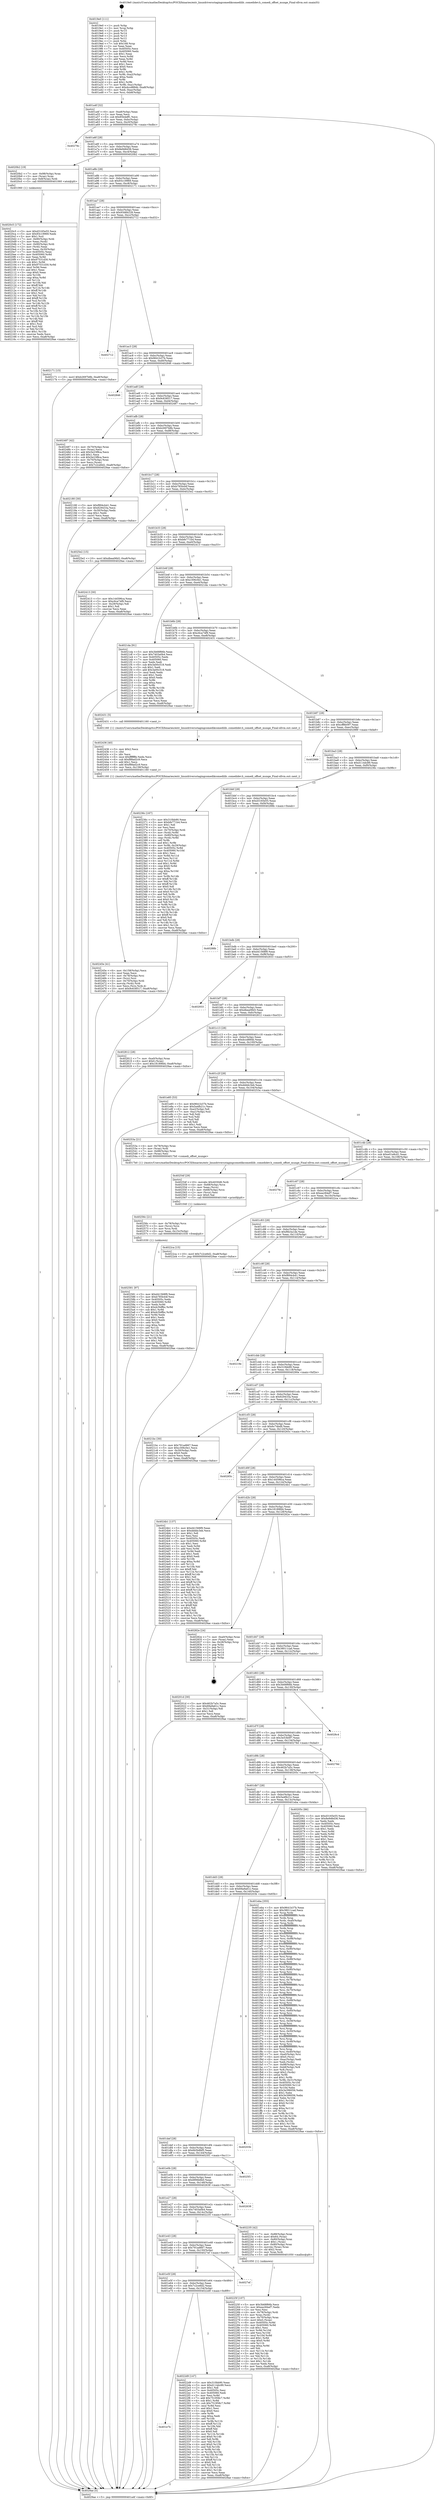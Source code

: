 digraph "0x4019e0" {
  label = "0x4019e0 (/mnt/c/Users/mathe/Desktop/tcc/POCII/binaries/extr_linuxdriversstagingcomedikcomedilib..comedidev.h_comedi_offset_munge_Final-ollvm.out::main(0))"
  labelloc = "t"
  node[shape=record]

  Entry [label="",width=0.3,height=0.3,shape=circle,fillcolor=black,style=filled]
  "0x401a4f" [label="{
     0x401a4f [32]\l
     | [instrs]\l
     &nbsp;&nbsp;0x401a4f \<+6\>: mov -0xa8(%rbp),%eax\l
     &nbsp;&nbsp;0x401a55 \<+2\>: mov %eax,%ecx\l
     &nbsp;&nbsp;0x401a57 \<+6\>: sub $0x85b4eff1,%ecx\l
     &nbsp;&nbsp;0x401a5d \<+6\>: mov %eax,-0xbc(%rbp)\l
     &nbsp;&nbsp;0x401a63 \<+6\>: mov %ecx,-0xc0(%rbp)\l
     &nbsp;&nbsp;0x401a69 \<+6\>: je 000000000040279c \<main+0xdbc\>\l
  }"]
  "0x40279c" [label="{
     0x40279c\l
  }", style=dashed]
  "0x401a6f" [label="{
     0x401a6f [28]\l
     | [instrs]\l
     &nbsp;&nbsp;0x401a6f \<+5\>: jmp 0000000000401a74 \<main+0x94\>\l
     &nbsp;&nbsp;0x401a74 \<+6\>: mov -0xbc(%rbp),%eax\l
     &nbsp;&nbsp;0x401a7a \<+5\>: sub $0x8e9d6d36,%eax\l
     &nbsp;&nbsp;0x401a7f \<+6\>: mov %eax,-0xc4(%rbp)\l
     &nbsp;&nbsp;0x401a85 \<+6\>: je 00000000004020b2 \<main+0x6d2\>\l
  }"]
  Exit [label="",width=0.3,height=0.3,shape=circle,fillcolor=black,style=filled,peripheries=2]
  "0x4020b2" [label="{
     0x4020b2 [19]\l
     | [instrs]\l
     &nbsp;&nbsp;0x4020b2 \<+7\>: mov -0x98(%rbp),%rax\l
     &nbsp;&nbsp;0x4020b9 \<+3\>: mov (%rax),%rax\l
     &nbsp;&nbsp;0x4020bc \<+4\>: mov 0x8(%rax),%rdi\l
     &nbsp;&nbsp;0x4020c0 \<+5\>: call 0000000000401060 \<atoi@plt\>\l
     | [calls]\l
     &nbsp;&nbsp;0x401060 \{1\} (unknown)\l
  }"]
  "0x401a8b" [label="{
     0x401a8b [28]\l
     | [instrs]\l
     &nbsp;&nbsp;0x401a8b \<+5\>: jmp 0000000000401a90 \<main+0xb0\>\l
     &nbsp;&nbsp;0x401a90 \<+6\>: mov -0xbc(%rbp),%eax\l
     &nbsp;&nbsp;0x401a96 \<+5\>: sub $0x93c19969,%eax\l
     &nbsp;&nbsp;0x401a9b \<+6\>: mov %eax,-0xc8(%rbp)\l
     &nbsp;&nbsp;0x401aa1 \<+6\>: je 0000000000402171 \<main+0x791\>\l
  }"]
  "0x402581" [label="{
     0x402581 [97]\l
     | [instrs]\l
     &nbsp;&nbsp;0x402581 \<+5\>: mov $0xd41568f9,%eax\l
     &nbsp;&nbsp;0x402586 \<+5\>: mov $0xb785b44f,%esi\l
     &nbsp;&nbsp;0x40258b \<+7\>: mov 0x40505c,%edx\l
     &nbsp;&nbsp;0x402592 \<+8\>: mov 0x405060,%r8d\l
     &nbsp;&nbsp;0x40259a \<+3\>: mov %edx,%r9d\l
     &nbsp;&nbsp;0x40259d \<+7\>: sub $0xdc5bffbc,%r9d\l
     &nbsp;&nbsp;0x4025a4 \<+4\>: sub $0x1,%r9d\l
     &nbsp;&nbsp;0x4025a8 \<+7\>: add $0xdc5bffbc,%r9d\l
     &nbsp;&nbsp;0x4025af \<+4\>: imul %r9d,%edx\l
     &nbsp;&nbsp;0x4025b3 \<+3\>: and $0x1,%edx\l
     &nbsp;&nbsp;0x4025b6 \<+3\>: cmp $0x0,%edx\l
     &nbsp;&nbsp;0x4025b9 \<+4\>: sete %r10b\l
     &nbsp;&nbsp;0x4025bd \<+4\>: cmp $0xa,%r8d\l
     &nbsp;&nbsp;0x4025c1 \<+4\>: setl %r11b\l
     &nbsp;&nbsp;0x4025c5 \<+3\>: mov %r10b,%bl\l
     &nbsp;&nbsp;0x4025c8 \<+3\>: and %r11b,%bl\l
     &nbsp;&nbsp;0x4025cb \<+3\>: xor %r11b,%r10b\l
     &nbsp;&nbsp;0x4025ce \<+3\>: or %r10b,%bl\l
     &nbsp;&nbsp;0x4025d1 \<+3\>: test $0x1,%bl\l
     &nbsp;&nbsp;0x4025d4 \<+3\>: cmovne %esi,%eax\l
     &nbsp;&nbsp;0x4025d7 \<+6\>: mov %eax,-0xa8(%rbp)\l
     &nbsp;&nbsp;0x4025dd \<+5\>: jmp 00000000004029ae \<main+0xfce\>\l
  }"]
  "0x402171" [label="{
     0x402171 [15]\l
     | [instrs]\l
     &nbsp;&nbsp;0x402171 \<+10\>: movl $0xb2697b8b,-0xa8(%rbp)\l
     &nbsp;&nbsp;0x40217b \<+5\>: jmp 00000000004029ae \<main+0xfce\>\l
  }"]
  "0x401aa7" [label="{
     0x401aa7 [28]\l
     | [instrs]\l
     &nbsp;&nbsp;0x401aa7 \<+5\>: jmp 0000000000401aac \<main+0xcc\>\l
     &nbsp;&nbsp;0x401aac \<+6\>: mov -0xbc(%rbp),%eax\l
     &nbsp;&nbsp;0x401ab2 \<+5\>: sub $0x93d6b228,%eax\l
     &nbsp;&nbsp;0x401ab7 \<+6\>: mov %eax,-0xcc(%rbp)\l
     &nbsp;&nbsp;0x401abd \<+6\>: je 0000000000402712 \<main+0xd32\>\l
  }"]
  "0x40256c" [label="{
     0x40256c [21]\l
     | [instrs]\l
     &nbsp;&nbsp;0x40256c \<+4\>: mov -0x78(%rbp),%rcx\l
     &nbsp;&nbsp;0x402570 \<+3\>: mov (%rcx),%rcx\l
     &nbsp;&nbsp;0x402573 \<+3\>: mov %rcx,%rdi\l
     &nbsp;&nbsp;0x402576 \<+6\>: mov %eax,-0x15c(%rbp)\l
     &nbsp;&nbsp;0x40257c \<+5\>: call 0000000000401030 \<free@plt\>\l
     | [calls]\l
     &nbsp;&nbsp;0x401030 \{1\} (unknown)\l
  }"]
  "0x402712" [label="{
     0x402712\l
  }", style=dashed]
  "0x401ac3" [label="{
     0x401ac3 [28]\l
     | [instrs]\l
     &nbsp;&nbsp;0x401ac3 \<+5\>: jmp 0000000000401ac8 \<main+0xe8\>\l
     &nbsp;&nbsp;0x401ac8 \<+6\>: mov -0xbc(%rbp),%eax\l
     &nbsp;&nbsp;0x401ace \<+5\>: sub $0x9641b37b,%eax\l
     &nbsp;&nbsp;0x401ad3 \<+6\>: mov %eax,-0xd0(%rbp)\l
     &nbsp;&nbsp;0x401ad9 \<+6\>: je 0000000000402846 \<main+0xe66\>\l
  }"]
  "0x40254f" [label="{
     0x40254f [29]\l
     | [instrs]\l
     &nbsp;&nbsp;0x40254f \<+10\>: movabs $0x4030d6,%rdi\l
     &nbsp;&nbsp;0x402559 \<+4\>: mov -0x68(%rbp),%rcx\l
     &nbsp;&nbsp;0x40255d \<+2\>: mov %eax,(%rcx)\l
     &nbsp;&nbsp;0x40255f \<+4\>: mov -0x68(%rbp),%rcx\l
     &nbsp;&nbsp;0x402563 \<+2\>: mov (%rcx),%esi\l
     &nbsp;&nbsp;0x402565 \<+2\>: mov $0x0,%al\l
     &nbsp;&nbsp;0x402567 \<+5\>: call 0000000000401040 \<printf@plt\>\l
     | [calls]\l
     &nbsp;&nbsp;0x401040 \{1\} (unknown)\l
  }"]
  "0x402846" [label="{
     0x402846\l
  }", style=dashed]
  "0x401adf" [label="{
     0x401adf [28]\l
     | [instrs]\l
     &nbsp;&nbsp;0x401adf \<+5\>: jmp 0000000000401ae4 \<main+0x104\>\l
     &nbsp;&nbsp;0x401ae4 \<+6\>: mov -0xbc(%rbp),%eax\l
     &nbsp;&nbsp;0x401aea \<+5\>: sub $0x9c638517,%eax\l
     &nbsp;&nbsp;0x401aef \<+6\>: mov %eax,-0xd4(%rbp)\l
     &nbsp;&nbsp;0x401af5 \<+6\>: je 0000000000402487 \<main+0xaa7\>\l
  }"]
  "0x40245e" [label="{
     0x40245e [41]\l
     | [instrs]\l
     &nbsp;&nbsp;0x40245e \<+6\>: mov -0x158(%rbp),%ecx\l
     &nbsp;&nbsp;0x402464 \<+3\>: imul %eax,%ecx\l
     &nbsp;&nbsp;0x402467 \<+4\>: mov -0x78(%rbp),%rsi\l
     &nbsp;&nbsp;0x40246b \<+3\>: mov (%rsi),%rsi\l
     &nbsp;&nbsp;0x40246e \<+4\>: mov -0x70(%rbp),%rdi\l
     &nbsp;&nbsp;0x402472 \<+3\>: movslq (%rdi),%rdi\l
     &nbsp;&nbsp;0x402475 \<+3\>: mov %ecx,(%rsi,%rdi,4)\l
     &nbsp;&nbsp;0x402478 \<+10\>: movl $0x9c638517,-0xa8(%rbp)\l
     &nbsp;&nbsp;0x402482 \<+5\>: jmp 00000000004029ae \<main+0xfce\>\l
  }"]
  "0x402487" [label="{
     0x402487 [42]\l
     | [instrs]\l
     &nbsp;&nbsp;0x402487 \<+4\>: mov -0x70(%rbp),%rax\l
     &nbsp;&nbsp;0x40248b \<+2\>: mov (%rax),%ecx\l
     &nbsp;&nbsp;0x40248d \<+6\>: add $0x5e23f8ca,%ecx\l
     &nbsp;&nbsp;0x402493 \<+3\>: add $0x1,%ecx\l
     &nbsp;&nbsp;0x402496 \<+6\>: sub $0x5e23f8ca,%ecx\l
     &nbsp;&nbsp;0x40249c \<+4\>: mov -0x70(%rbp),%rax\l
     &nbsp;&nbsp;0x4024a0 \<+2\>: mov %ecx,(%rax)\l
     &nbsp;&nbsp;0x4024a2 \<+10\>: movl $0x7c2ce6d2,-0xa8(%rbp)\l
     &nbsp;&nbsp;0x4024ac \<+5\>: jmp 00000000004029ae \<main+0xfce\>\l
  }"]
  "0x401afb" [label="{
     0x401afb [28]\l
     | [instrs]\l
     &nbsp;&nbsp;0x401afb \<+5\>: jmp 0000000000401b00 \<main+0x120\>\l
     &nbsp;&nbsp;0x401b00 \<+6\>: mov -0xbc(%rbp),%eax\l
     &nbsp;&nbsp;0x401b06 \<+5\>: sub $0xb2697b8b,%eax\l
     &nbsp;&nbsp;0x401b0b \<+6\>: mov %eax,-0xd8(%rbp)\l
     &nbsp;&nbsp;0x401b11 \<+6\>: je 0000000000402180 \<main+0x7a0\>\l
  }"]
  "0x402436" [label="{
     0x402436 [40]\l
     | [instrs]\l
     &nbsp;&nbsp;0x402436 \<+5\>: mov $0x2,%ecx\l
     &nbsp;&nbsp;0x40243b \<+1\>: cltd\l
     &nbsp;&nbsp;0x40243c \<+2\>: idiv %ecx\l
     &nbsp;&nbsp;0x40243e \<+6\>: imul $0xfffffffe,%edx,%ecx\l
     &nbsp;&nbsp;0x402444 \<+6\>: sub $0xf88ad2c9,%ecx\l
     &nbsp;&nbsp;0x40244a \<+3\>: add $0x1,%ecx\l
     &nbsp;&nbsp;0x40244d \<+6\>: add $0xf88ad2c9,%ecx\l
     &nbsp;&nbsp;0x402453 \<+6\>: mov %ecx,-0x158(%rbp)\l
     &nbsp;&nbsp;0x402459 \<+5\>: call 0000000000401160 \<next_i\>\l
     | [calls]\l
     &nbsp;&nbsp;0x401160 \{1\} (/mnt/c/Users/mathe/Desktop/tcc/POCII/binaries/extr_linuxdriversstagingcomedikcomedilib..comedidev.h_comedi_offset_munge_Final-ollvm.out::next_i)\l
  }"]
  "0x402180" [label="{
     0x402180 [30]\l
     | [instrs]\l
     &nbsp;&nbsp;0x402180 \<+5\>: mov $0xf894cb41,%eax\l
     &nbsp;&nbsp;0x402185 \<+5\>: mov $0x629433a,%ecx\l
     &nbsp;&nbsp;0x40218a \<+3\>: mov -0x30(%rbp),%edx\l
     &nbsp;&nbsp;0x40218d \<+3\>: cmp $0x1,%edx\l
     &nbsp;&nbsp;0x402190 \<+3\>: cmovl %ecx,%eax\l
     &nbsp;&nbsp;0x402193 \<+6\>: mov %eax,-0xa8(%rbp)\l
     &nbsp;&nbsp;0x402199 \<+5\>: jmp 00000000004029ae \<main+0xfce\>\l
  }"]
  "0x401b17" [label="{
     0x401b17 [28]\l
     | [instrs]\l
     &nbsp;&nbsp;0x401b17 \<+5\>: jmp 0000000000401b1c \<main+0x13c\>\l
     &nbsp;&nbsp;0x401b1c \<+6\>: mov -0xbc(%rbp),%eax\l
     &nbsp;&nbsp;0x401b22 \<+5\>: sub $0xb785b44f,%eax\l
     &nbsp;&nbsp;0x401b27 \<+6\>: mov %eax,-0xdc(%rbp)\l
     &nbsp;&nbsp;0x401b2d \<+6\>: je 00000000004025e2 \<main+0xc02\>\l
  }"]
  "0x401e7b" [label="{
     0x401e7b\l
  }", style=dashed]
  "0x4025e2" [label="{
     0x4025e2 [15]\l
     | [instrs]\l
     &nbsp;&nbsp;0x4025e2 \<+10\>: movl $0xdbea06b5,-0xa8(%rbp)\l
     &nbsp;&nbsp;0x4025ec \<+5\>: jmp 00000000004029ae \<main+0xfce\>\l
  }"]
  "0x401b33" [label="{
     0x401b33 [28]\l
     | [instrs]\l
     &nbsp;&nbsp;0x401b33 \<+5\>: jmp 0000000000401b38 \<main+0x158\>\l
     &nbsp;&nbsp;0x401b38 \<+6\>: mov -0xbc(%rbp),%eax\l
     &nbsp;&nbsp;0x401b3e \<+5\>: sub $0xbfe771b4,%eax\l
     &nbsp;&nbsp;0x401b43 \<+6\>: mov %eax,-0xe0(%rbp)\l
     &nbsp;&nbsp;0x401b49 \<+6\>: je 0000000000402413 \<main+0xa33\>\l
  }"]
  "0x4022d9" [label="{
     0x4022d9 [147]\l
     | [instrs]\l
     &nbsp;&nbsp;0x4022d9 \<+5\>: mov $0x310bb90,%eax\l
     &nbsp;&nbsp;0x4022de \<+5\>: mov $0xd114dc89,%ecx\l
     &nbsp;&nbsp;0x4022e3 \<+2\>: mov $0x1,%dl\l
     &nbsp;&nbsp;0x4022e5 \<+7\>: mov 0x40505c,%esi\l
     &nbsp;&nbsp;0x4022ec \<+7\>: mov 0x405060,%edi\l
     &nbsp;&nbsp;0x4022f3 \<+3\>: mov %esi,%r8d\l
     &nbsp;&nbsp;0x4022f6 \<+7\>: add $0x751958c7,%r8d\l
     &nbsp;&nbsp;0x4022fd \<+4\>: sub $0x1,%r8d\l
     &nbsp;&nbsp;0x402301 \<+7\>: sub $0x751958c7,%r8d\l
     &nbsp;&nbsp;0x402308 \<+4\>: imul %r8d,%esi\l
     &nbsp;&nbsp;0x40230c \<+3\>: and $0x1,%esi\l
     &nbsp;&nbsp;0x40230f \<+3\>: cmp $0x0,%esi\l
     &nbsp;&nbsp;0x402312 \<+4\>: sete %r9b\l
     &nbsp;&nbsp;0x402316 \<+3\>: cmp $0xa,%edi\l
     &nbsp;&nbsp;0x402319 \<+4\>: setl %r10b\l
     &nbsp;&nbsp;0x40231d \<+3\>: mov %r9b,%r11b\l
     &nbsp;&nbsp;0x402320 \<+4\>: xor $0xff,%r11b\l
     &nbsp;&nbsp;0x402324 \<+3\>: mov %r10b,%bl\l
     &nbsp;&nbsp;0x402327 \<+3\>: xor $0xff,%bl\l
     &nbsp;&nbsp;0x40232a \<+3\>: xor $0x0,%dl\l
     &nbsp;&nbsp;0x40232d \<+3\>: mov %r11b,%r14b\l
     &nbsp;&nbsp;0x402330 \<+4\>: and $0x0,%r14b\l
     &nbsp;&nbsp;0x402334 \<+3\>: and %dl,%r9b\l
     &nbsp;&nbsp;0x402337 \<+3\>: mov %bl,%r15b\l
     &nbsp;&nbsp;0x40233a \<+4\>: and $0x0,%r15b\l
     &nbsp;&nbsp;0x40233e \<+3\>: and %dl,%r10b\l
     &nbsp;&nbsp;0x402341 \<+3\>: or %r9b,%r14b\l
     &nbsp;&nbsp;0x402344 \<+3\>: or %r10b,%r15b\l
     &nbsp;&nbsp;0x402347 \<+3\>: xor %r15b,%r14b\l
     &nbsp;&nbsp;0x40234a \<+3\>: or %bl,%r11b\l
     &nbsp;&nbsp;0x40234d \<+4\>: xor $0xff,%r11b\l
     &nbsp;&nbsp;0x402351 \<+3\>: or $0x0,%dl\l
     &nbsp;&nbsp;0x402354 \<+3\>: and %dl,%r11b\l
     &nbsp;&nbsp;0x402357 \<+3\>: or %r11b,%r14b\l
     &nbsp;&nbsp;0x40235a \<+4\>: test $0x1,%r14b\l
     &nbsp;&nbsp;0x40235e \<+3\>: cmovne %ecx,%eax\l
     &nbsp;&nbsp;0x402361 \<+6\>: mov %eax,-0xa8(%rbp)\l
     &nbsp;&nbsp;0x402367 \<+5\>: jmp 00000000004029ae \<main+0xfce\>\l
  }"]
  "0x402413" [label="{
     0x402413 [30]\l
     | [instrs]\l
     &nbsp;&nbsp;0x402413 \<+5\>: mov $0x144596ca,%eax\l
     &nbsp;&nbsp;0x402418 \<+5\>: mov $0xc6ca74f9,%ecx\l
     &nbsp;&nbsp;0x40241d \<+3\>: mov -0x29(%rbp),%dl\l
     &nbsp;&nbsp;0x402420 \<+3\>: test $0x1,%dl\l
     &nbsp;&nbsp;0x402423 \<+3\>: cmovne %ecx,%eax\l
     &nbsp;&nbsp;0x402426 \<+6\>: mov %eax,-0xa8(%rbp)\l
     &nbsp;&nbsp;0x40242c \<+5\>: jmp 00000000004029ae \<main+0xfce\>\l
  }"]
  "0x401b4f" [label="{
     0x401b4f [28]\l
     | [instrs]\l
     &nbsp;&nbsp;0x401b4f \<+5\>: jmp 0000000000401b54 \<main+0x174\>\l
     &nbsp;&nbsp;0x401b54 \<+6\>: mov -0xbc(%rbp),%eax\l
     &nbsp;&nbsp;0x401b5a \<+5\>: sub $0xc306c0e1,%eax\l
     &nbsp;&nbsp;0x401b5f \<+6\>: mov %eax,-0xe4(%rbp)\l
     &nbsp;&nbsp;0x401b65 \<+6\>: je 00000000004021da \<main+0x7fa\>\l
  }"]
  "0x401e5f" [label="{
     0x401e5f [28]\l
     | [instrs]\l
     &nbsp;&nbsp;0x401e5f \<+5\>: jmp 0000000000401e64 \<main+0x484\>\l
     &nbsp;&nbsp;0x401e64 \<+6\>: mov -0xbc(%rbp),%eax\l
     &nbsp;&nbsp;0x401e6a \<+5\>: sub $0x7c2ce6d2,%eax\l
     &nbsp;&nbsp;0x401e6f \<+6\>: mov %eax,-0x154(%rbp)\l
     &nbsp;&nbsp;0x401e75 \<+6\>: je 00000000004022d9 \<main+0x8f9\>\l
  }"]
  "0x4021da" [label="{
     0x4021da [91]\l
     | [instrs]\l
     &nbsp;&nbsp;0x4021da \<+5\>: mov $0x3b68f66b,%eax\l
     &nbsp;&nbsp;0x4021df \<+5\>: mov $0x7403a0b4,%ecx\l
     &nbsp;&nbsp;0x4021e4 \<+7\>: mov 0x40505c,%edx\l
     &nbsp;&nbsp;0x4021eb \<+7\>: mov 0x405060,%esi\l
     &nbsp;&nbsp;0x4021f2 \<+2\>: mov %edx,%edi\l
     &nbsp;&nbsp;0x4021f4 \<+6\>: sub $0x3a00c518,%edi\l
     &nbsp;&nbsp;0x4021fa \<+3\>: sub $0x1,%edi\l
     &nbsp;&nbsp;0x4021fd \<+6\>: add $0x3a00c518,%edi\l
     &nbsp;&nbsp;0x402203 \<+3\>: imul %edi,%edx\l
     &nbsp;&nbsp;0x402206 \<+3\>: and $0x1,%edx\l
     &nbsp;&nbsp;0x402209 \<+3\>: cmp $0x0,%edx\l
     &nbsp;&nbsp;0x40220c \<+4\>: sete %r8b\l
     &nbsp;&nbsp;0x402210 \<+3\>: cmp $0xa,%esi\l
     &nbsp;&nbsp;0x402213 \<+4\>: setl %r9b\l
     &nbsp;&nbsp;0x402217 \<+3\>: mov %r8b,%r10b\l
     &nbsp;&nbsp;0x40221a \<+3\>: and %r9b,%r10b\l
     &nbsp;&nbsp;0x40221d \<+3\>: xor %r9b,%r8b\l
     &nbsp;&nbsp;0x402220 \<+3\>: or %r8b,%r10b\l
     &nbsp;&nbsp;0x402223 \<+4\>: test $0x1,%r10b\l
     &nbsp;&nbsp;0x402227 \<+3\>: cmovne %ecx,%eax\l
     &nbsp;&nbsp;0x40222a \<+6\>: mov %eax,-0xa8(%rbp)\l
     &nbsp;&nbsp;0x402230 \<+5\>: jmp 00000000004029ae \<main+0xfce\>\l
  }"]
  "0x401b6b" [label="{
     0x401b6b [28]\l
     | [instrs]\l
     &nbsp;&nbsp;0x401b6b \<+5\>: jmp 0000000000401b70 \<main+0x190\>\l
     &nbsp;&nbsp;0x401b70 \<+6\>: mov -0xbc(%rbp),%eax\l
     &nbsp;&nbsp;0x401b76 \<+5\>: sub $0xc6ca74f9,%eax\l
     &nbsp;&nbsp;0x401b7b \<+6\>: mov %eax,-0xe8(%rbp)\l
     &nbsp;&nbsp;0x401b81 \<+6\>: je 0000000000402431 \<main+0xa51\>\l
  }"]
  "0x4027ef" [label="{
     0x4027ef\l
  }", style=dashed]
  "0x402431" [label="{
     0x402431 [5]\l
     | [instrs]\l
     &nbsp;&nbsp;0x402431 \<+5\>: call 0000000000401160 \<next_i\>\l
     | [calls]\l
     &nbsp;&nbsp;0x401160 \{1\} (/mnt/c/Users/mathe/Desktop/tcc/POCII/binaries/extr_linuxdriversstagingcomedikcomedilib..comedidev.h_comedi_offset_munge_Final-ollvm.out::next_i)\l
  }"]
  "0x401b87" [label="{
     0x401b87 [28]\l
     | [instrs]\l
     &nbsp;&nbsp;0x401b87 \<+5\>: jmp 0000000000401b8c \<main+0x1ac\>\l
     &nbsp;&nbsp;0x401b8c \<+6\>: mov -0xbc(%rbp),%eax\l
     &nbsp;&nbsp;0x401b92 \<+5\>: sub $0xcff8b097,%eax\l
     &nbsp;&nbsp;0x401b97 \<+6\>: mov %eax,-0xec(%rbp)\l
     &nbsp;&nbsp;0x401b9d \<+6\>: je 0000000000402989 \<main+0xfa9\>\l
  }"]
  "0x40225f" [label="{
     0x40225f [107]\l
     | [instrs]\l
     &nbsp;&nbsp;0x40225f \<+5\>: mov $0x3b68f66b,%ecx\l
     &nbsp;&nbsp;0x402264 \<+5\>: mov $0xea284ef7,%edx\l
     &nbsp;&nbsp;0x402269 \<+2\>: xor %esi,%esi\l
     &nbsp;&nbsp;0x40226b \<+4\>: mov -0x78(%rbp),%rdi\l
     &nbsp;&nbsp;0x40226f \<+3\>: mov %rax,(%rdi)\l
     &nbsp;&nbsp;0x402272 \<+4\>: mov -0x70(%rbp),%rax\l
     &nbsp;&nbsp;0x402276 \<+6\>: movl $0x0,(%rax)\l
     &nbsp;&nbsp;0x40227c \<+8\>: mov 0x40505c,%r8d\l
     &nbsp;&nbsp;0x402284 \<+8\>: mov 0x405060,%r9d\l
     &nbsp;&nbsp;0x40228c \<+3\>: sub $0x1,%esi\l
     &nbsp;&nbsp;0x40228f \<+3\>: mov %r8d,%r10d\l
     &nbsp;&nbsp;0x402292 \<+3\>: add %esi,%r10d\l
     &nbsp;&nbsp;0x402295 \<+4\>: imul %r10d,%r8d\l
     &nbsp;&nbsp;0x402299 \<+4\>: and $0x1,%r8d\l
     &nbsp;&nbsp;0x40229d \<+4\>: cmp $0x0,%r8d\l
     &nbsp;&nbsp;0x4022a1 \<+4\>: sete %r11b\l
     &nbsp;&nbsp;0x4022a5 \<+4\>: cmp $0xa,%r9d\l
     &nbsp;&nbsp;0x4022a9 \<+3\>: setl %bl\l
     &nbsp;&nbsp;0x4022ac \<+3\>: mov %r11b,%r14b\l
     &nbsp;&nbsp;0x4022af \<+3\>: and %bl,%r14b\l
     &nbsp;&nbsp;0x4022b2 \<+3\>: xor %bl,%r11b\l
     &nbsp;&nbsp;0x4022b5 \<+3\>: or %r11b,%r14b\l
     &nbsp;&nbsp;0x4022b8 \<+4\>: test $0x1,%r14b\l
     &nbsp;&nbsp;0x4022bc \<+3\>: cmovne %edx,%ecx\l
     &nbsp;&nbsp;0x4022bf \<+6\>: mov %ecx,-0xa8(%rbp)\l
     &nbsp;&nbsp;0x4022c5 \<+5\>: jmp 00000000004029ae \<main+0xfce\>\l
  }"]
  "0x402989" [label="{
     0x402989\l
  }", style=dashed]
  "0x401ba3" [label="{
     0x401ba3 [28]\l
     | [instrs]\l
     &nbsp;&nbsp;0x401ba3 \<+5\>: jmp 0000000000401ba8 \<main+0x1c8\>\l
     &nbsp;&nbsp;0x401ba8 \<+6\>: mov -0xbc(%rbp),%eax\l
     &nbsp;&nbsp;0x401bae \<+5\>: sub $0xd114dc89,%eax\l
     &nbsp;&nbsp;0x401bb3 \<+6\>: mov %eax,-0xf0(%rbp)\l
     &nbsp;&nbsp;0x401bb9 \<+6\>: je 000000000040236c \<main+0x98c\>\l
  }"]
  "0x401e43" [label="{
     0x401e43 [28]\l
     | [instrs]\l
     &nbsp;&nbsp;0x401e43 \<+5\>: jmp 0000000000401e48 \<main+0x468\>\l
     &nbsp;&nbsp;0x401e48 \<+6\>: mov -0xbc(%rbp),%eax\l
     &nbsp;&nbsp;0x401e4e \<+5\>: sub $0x791ad667,%eax\l
     &nbsp;&nbsp;0x401e53 \<+6\>: mov %eax,-0x150(%rbp)\l
     &nbsp;&nbsp;0x401e59 \<+6\>: je 00000000004027ef \<main+0xe0f\>\l
  }"]
  "0x40236c" [label="{
     0x40236c [167]\l
     | [instrs]\l
     &nbsp;&nbsp;0x40236c \<+5\>: mov $0x310bb90,%eax\l
     &nbsp;&nbsp;0x402371 \<+5\>: mov $0xbfe771b4,%ecx\l
     &nbsp;&nbsp;0x402376 \<+2\>: mov $0x1,%dl\l
     &nbsp;&nbsp;0x402378 \<+2\>: xor %esi,%esi\l
     &nbsp;&nbsp;0x40237a \<+4\>: mov -0x70(%rbp),%rdi\l
     &nbsp;&nbsp;0x40237e \<+3\>: mov (%rdi),%r8d\l
     &nbsp;&nbsp;0x402381 \<+4\>: mov -0x80(%rbp),%rdi\l
     &nbsp;&nbsp;0x402385 \<+3\>: cmp (%rdi),%r8d\l
     &nbsp;&nbsp;0x402388 \<+4\>: setl %r9b\l
     &nbsp;&nbsp;0x40238c \<+4\>: and $0x1,%r9b\l
     &nbsp;&nbsp;0x402390 \<+4\>: mov %r9b,-0x29(%rbp)\l
     &nbsp;&nbsp;0x402394 \<+8\>: mov 0x40505c,%r8d\l
     &nbsp;&nbsp;0x40239c \<+8\>: mov 0x405060,%r10d\l
     &nbsp;&nbsp;0x4023a4 \<+3\>: sub $0x1,%esi\l
     &nbsp;&nbsp;0x4023a7 \<+3\>: mov %r8d,%r11d\l
     &nbsp;&nbsp;0x4023aa \<+3\>: add %esi,%r11d\l
     &nbsp;&nbsp;0x4023ad \<+4\>: imul %r11d,%r8d\l
     &nbsp;&nbsp;0x4023b1 \<+4\>: and $0x1,%r8d\l
     &nbsp;&nbsp;0x4023b5 \<+4\>: cmp $0x0,%r8d\l
     &nbsp;&nbsp;0x4023b9 \<+4\>: sete %r9b\l
     &nbsp;&nbsp;0x4023bd \<+4\>: cmp $0xa,%r10d\l
     &nbsp;&nbsp;0x4023c1 \<+3\>: setl %bl\l
     &nbsp;&nbsp;0x4023c4 \<+3\>: mov %r9b,%r14b\l
     &nbsp;&nbsp;0x4023c7 \<+4\>: xor $0xff,%r14b\l
     &nbsp;&nbsp;0x4023cb \<+3\>: mov %bl,%r15b\l
     &nbsp;&nbsp;0x4023ce \<+4\>: xor $0xff,%r15b\l
     &nbsp;&nbsp;0x4023d2 \<+3\>: xor $0x0,%dl\l
     &nbsp;&nbsp;0x4023d5 \<+3\>: mov %r14b,%r12b\l
     &nbsp;&nbsp;0x4023d8 \<+4\>: and $0x0,%r12b\l
     &nbsp;&nbsp;0x4023dc \<+3\>: and %dl,%r9b\l
     &nbsp;&nbsp;0x4023df \<+3\>: mov %r15b,%r13b\l
     &nbsp;&nbsp;0x4023e2 \<+4\>: and $0x0,%r13b\l
     &nbsp;&nbsp;0x4023e6 \<+2\>: and %dl,%bl\l
     &nbsp;&nbsp;0x4023e8 \<+3\>: or %r9b,%r12b\l
     &nbsp;&nbsp;0x4023eb \<+3\>: or %bl,%r13b\l
     &nbsp;&nbsp;0x4023ee \<+3\>: xor %r13b,%r12b\l
     &nbsp;&nbsp;0x4023f1 \<+3\>: or %r15b,%r14b\l
     &nbsp;&nbsp;0x4023f4 \<+4\>: xor $0xff,%r14b\l
     &nbsp;&nbsp;0x4023f8 \<+3\>: or $0x0,%dl\l
     &nbsp;&nbsp;0x4023fb \<+3\>: and %dl,%r14b\l
     &nbsp;&nbsp;0x4023fe \<+3\>: or %r14b,%r12b\l
     &nbsp;&nbsp;0x402401 \<+4\>: test $0x1,%r12b\l
     &nbsp;&nbsp;0x402405 \<+3\>: cmovne %ecx,%eax\l
     &nbsp;&nbsp;0x402408 \<+6\>: mov %eax,-0xa8(%rbp)\l
     &nbsp;&nbsp;0x40240e \<+5\>: jmp 00000000004029ae \<main+0xfce\>\l
  }"]
  "0x401bbf" [label="{
     0x401bbf [28]\l
     | [instrs]\l
     &nbsp;&nbsp;0x401bbf \<+5\>: jmp 0000000000401bc4 \<main+0x1e4\>\l
     &nbsp;&nbsp;0x401bc4 \<+6\>: mov -0xbc(%rbp),%eax\l
     &nbsp;&nbsp;0x401bca \<+5\>: sub $0xd3165e55,%eax\l
     &nbsp;&nbsp;0x401bcf \<+6\>: mov %eax,-0xf4(%rbp)\l
     &nbsp;&nbsp;0x401bd5 \<+6\>: je 000000000040288b \<main+0xeab\>\l
  }"]
  "0x402235" [label="{
     0x402235 [42]\l
     | [instrs]\l
     &nbsp;&nbsp;0x402235 \<+7\>: mov -0x88(%rbp),%rax\l
     &nbsp;&nbsp;0x40223c \<+6\>: movl $0x64,(%rax)\l
     &nbsp;&nbsp;0x402242 \<+4\>: mov -0x80(%rbp),%rax\l
     &nbsp;&nbsp;0x402246 \<+6\>: movl $0x1,(%rax)\l
     &nbsp;&nbsp;0x40224c \<+4\>: mov -0x80(%rbp),%rax\l
     &nbsp;&nbsp;0x402250 \<+3\>: movslq (%rax),%rax\l
     &nbsp;&nbsp;0x402253 \<+4\>: shl $0x2,%rax\l
     &nbsp;&nbsp;0x402257 \<+3\>: mov %rax,%rdi\l
     &nbsp;&nbsp;0x40225a \<+5\>: call 0000000000401050 \<malloc@plt\>\l
     | [calls]\l
     &nbsp;&nbsp;0x401050 \{1\} (unknown)\l
  }"]
  "0x40288b" [label="{
     0x40288b\l
  }", style=dashed]
  "0x401bdb" [label="{
     0x401bdb [28]\l
     | [instrs]\l
     &nbsp;&nbsp;0x401bdb \<+5\>: jmp 0000000000401be0 \<main+0x200\>\l
     &nbsp;&nbsp;0x401be0 \<+6\>: mov -0xbc(%rbp),%eax\l
     &nbsp;&nbsp;0x401be6 \<+5\>: sub $0xd41568f9,%eax\l
     &nbsp;&nbsp;0x401beb \<+6\>: mov %eax,-0xf8(%rbp)\l
     &nbsp;&nbsp;0x401bf1 \<+6\>: je 0000000000402933 \<main+0xf53\>\l
  }"]
  "0x401e27" [label="{
     0x401e27 [28]\l
     | [instrs]\l
     &nbsp;&nbsp;0x401e27 \<+5\>: jmp 0000000000401e2c \<main+0x44c\>\l
     &nbsp;&nbsp;0x401e2c \<+6\>: mov -0xbc(%rbp),%eax\l
     &nbsp;&nbsp;0x401e32 \<+5\>: sub $0x7403a0b4,%eax\l
     &nbsp;&nbsp;0x401e37 \<+6\>: mov %eax,-0x14c(%rbp)\l
     &nbsp;&nbsp;0x401e3d \<+6\>: je 0000000000402235 \<main+0x855\>\l
  }"]
  "0x402933" [label="{
     0x402933\l
  }", style=dashed]
  "0x401bf7" [label="{
     0x401bf7 [28]\l
     | [instrs]\l
     &nbsp;&nbsp;0x401bf7 \<+5\>: jmp 0000000000401bfc \<main+0x21c\>\l
     &nbsp;&nbsp;0x401bfc \<+6\>: mov -0xbc(%rbp),%eax\l
     &nbsp;&nbsp;0x401c02 \<+5\>: sub $0xdbea06b5,%eax\l
     &nbsp;&nbsp;0x401c07 \<+6\>: mov %eax,-0xfc(%rbp)\l
     &nbsp;&nbsp;0x401c0d \<+6\>: je 0000000000402812 \<main+0xe32\>\l
  }"]
  "0x402638" [label="{
     0x402638\l
  }", style=dashed]
  "0x402812" [label="{
     0x402812 [28]\l
     | [instrs]\l
     &nbsp;&nbsp;0x402812 \<+7\>: mov -0xa0(%rbp),%rax\l
     &nbsp;&nbsp;0x402819 \<+6\>: movl $0x0,(%rax)\l
     &nbsp;&nbsp;0x40281f \<+10\>: movl $0x18189fd4,-0xa8(%rbp)\l
     &nbsp;&nbsp;0x402829 \<+5\>: jmp 00000000004029ae \<main+0xfce\>\l
  }"]
  "0x401c13" [label="{
     0x401c13 [28]\l
     | [instrs]\l
     &nbsp;&nbsp;0x401c13 \<+5\>: jmp 0000000000401c18 \<main+0x238\>\l
     &nbsp;&nbsp;0x401c18 \<+6\>: mov -0xbc(%rbp),%eax\l
     &nbsp;&nbsp;0x401c1e \<+5\>: sub $0xdccd884b,%eax\l
     &nbsp;&nbsp;0x401c23 \<+6\>: mov %eax,-0x100(%rbp)\l
     &nbsp;&nbsp;0x401c29 \<+6\>: je 0000000000401e85 \<main+0x4a5\>\l
  }"]
  "0x401e0b" [label="{
     0x401e0b [28]\l
     | [instrs]\l
     &nbsp;&nbsp;0x401e0b \<+5\>: jmp 0000000000401e10 \<main+0x430\>\l
     &nbsp;&nbsp;0x401e10 \<+6\>: mov -0xbc(%rbp),%eax\l
     &nbsp;&nbsp;0x401e16 \<+5\>: sub $0x6f06b6b0,%eax\l
     &nbsp;&nbsp;0x401e1b \<+6\>: mov %eax,-0x148(%rbp)\l
     &nbsp;&nbsp;0x401e21 \<+6\>: je 0000000000402638 \<main+0xc58\>\l
  }"]
  "0x401e85" [label="{
     0x401e85 [53]\l
     | [instrs]\l
     &nbsp;&nbsp;0x401e85 \<+5\>: mov $0x9641b37b,%eax\l
     &nbsp;&nbsp;0x401e8a \<+5\>: mov $0x5a4fb21c,%ecx\l
     &nbsp;&nbsp;0x401e8f \<+6\>: mov -0xa2(%rbp),%dl\l
     &nbsp;&nbsp;0x401e95 \<+7\>: mov -0xa1(%rbp),%sil\l
     &nbsp;&nbsp;0x401e9c \<+3\>: mov %dl,%dil\l
     &nbsp;&nbsp;0x401e9f \<+3\>: and %sil,%dil\l
     &nbsp;&nbsp;0x401ea2 \<+3\>: xor %sil,%dl\l
     &nbsp;&nbsp;0x401ea5 \<+3\>: or %dl,%dil\l
     &nbsp;&nbsp;0x401ea8 \<+4\>: test $0x1,%dil\l
     &nbsp;&nbsp;0x401eac \<+3\>: cmovne %ecx,%eax\l
     &nbsp;&nbsp;0x401eaf \<+6\>: mov %eax,-0xa8(%rbp)\l
     &nbsp;&nbsp;0x401eb5 \<+5\>: jmp 00000000004029ae \<main+0xfce\>\l
  }"]
  "0x401c2f" [label="{
     0x401c2f [28]\l
     | [instrs]\l
     &nbsp;&nbsp;0x401c2f \<+5\>: jmp 0000000000401c34 \<main+0x254\>\l
     &nbsp;&nbsp;0x401c34 \<+6\>: mov -0xbc(%rbp),%eax\l
     &nbsp;&nbsp;0x401c3a \<+5\>: sub $0xddddc3eb,%eax\l
     &nbsp;&nbsp;0x401c3f \<+6\>: mov %eax,-0x104(%rbp)\l
     &nbsp;&nbsp;0x401c45 \<+6\>: je 000000000040253a \<main+0xb5a\>\l
  }"]
  "0x4029ae" [label="{
     0x4029ae [5]\l
     | [instrs]\l
     &nbsp;&nbsp;0x4029ae \<+5\>: jmp 0000000000401a4f \<main+0x6f\>\l
  }"]
  "0x4019e0" [label="{
     0x4019e0 [111]\l
     | [instrs]\l
     &nbsp;&nbsp;0x4019e0 \<+1\>: push %rbp\l
     &nbsp;&nbsp;0x4019e1 \<+3\>: mov %rsp,%rbp\l
     &nbsp;&nbsp;0x4019e4 \<+2\>: push %r15\l
     &nbsp;&nbsp;0x4019e6 \<+2\>: push %r14\l
     &nbsp;&nbsp;0x4019e8 \<+2\>: push %r13\l
     &nbsp;&nbsp;0x4019ea \<+2\>: push %r12\l
     &nbsp;&nbsp;0x4019ec \<+1\>: push %rbx\l
     &nbsp;&nbsp;0x4019ed \<+7\>: sub $0x168,%rsp\l
     &nbsp;&nbsp;0x4019f4 \<+2\>: xor %eax,%eax\l
     &nbsp;&nbsp;0x4019f6 \<+7\>: mov 0x40505c,%ecx\l
     &nbsp;&nbsp;0x4019fd \<+7\>: mov 0x405060,%edx\l
     &nbsp;&nbsp;0x401a04 \<+3\>: sub $0x1,%eax\l
     &nbsp;&nbsp;0x401a07 \<+3\>: mov %ecx,%r8d\l
     &nbsp;&nbsp;0x401a0a \<+3\>: add %eax,%r8d\l
     &nbsp;&nbsp;0x401a0d \<+4\>: imul %r8d,%ecx\l
     &nbsp;&nbsp;0x401a11 \<+3\>: and $0x1,%ecx\l
     &nbsp;&nbsp;0x401a14 \<+3\>: cmp $0x0,%ecx\l
     &nbsp;&nbsp;0x401a17 \<+4\>: sete %r9b\l
     &nbsp;&nbsp;0x401a1b \<+4\>: and $0x1,%r9b\l
     &nbsp;&nbsp;0x401a1f \<+7\>: mov %r9b,-0xa2(%rbp)\l
     &nbsp;&nbsp;0x401a26 \<+3\>: cmp $0xa,%edx\l
     &nbsp;&nbsp;0x401a29 \<+4\>: setl %r9b\l
     &nbsp;&nbsp;0x401a2d \<+4\>: and $0x1,%r9b\l
     &nbsp;&nbsp;0x401a31 \<+7\>: mov %r9b,-0xa1(%rbp)\l
     &nbsp;&nbsp;0x401a38 \<+10\>: movl $0xdccd884b,-0xa8(%rbp)\l
     &nbsp;&nbsp;0x401a42 \<+6\>: mov %edi,-0xac(%rbp)\l
     &nbsp;&nbsp;0x401a48 \<+7\>: mov %rsi,-0xb8(%rbp)\l
  }"]
  "0x4025f1" [label="{
     0x4025f1\l
  }", style=dashed]
  "0x40253a" [label="{
     0x40253a [21]\l
     | [instrs]\l
     &nbsp;&nbsp;0x40253a \<+4\>: mov -0x78(%rbp),%rax\l
     &nbsp;&nbsp;0x40253e \<+3\>: mov (%rax),%rdi\l
     &nbsp;&nbsp;0x402541 \<+7\>: mov -0x88(%rbp),%rax\l
     &nbsp;&nbsp;0x402548 \<+2\>: mov (%rax),%esi\l
     &nbsp;&nbsp;0x40254a \<+5\>: call 00000000004017b0 \<comedi_offset_munge\>\l
     | [calls]\l
     &nbsp;&nbsp;0x4017b0 \{1\} (/mnt/c/Users/mathe/Desktop/tcc/POCII/binaries/extr_linuxdriversstagingcomedikcomedilib..comedidev.h_comedi_offset_munge_Final-ollvm.out::comedi_offset_munge)\l
  }"]
  "0x401c4b" [label="{
     0x401c4b [28]\l
     | [instrs]\l
     &nbsp;&nbsp;0x401c4b \<+5\>: jmp 0000000000401c50 \<main+0x270\>\l
     &nbsp;&nbsp;0x401c50 \<+6\>: mov -0xbc(%rbp),%eax\l
     &nbsp;&nbsp;0x401c56 \<+5\>: sub $0xe01e8cd1,%eax\l
     &nbsp;&nbsp;0x401c5b \<+6\>: mov %eax,-0x108(%rbp)\l
     &nbsp;&nbsp;0x401c61 \<+6\>: je 00000000004027fe \<main+0xe1e\>\l
  }"]
  "0x401def" [label="{
     0x401def [28]\l
     | [instrs]\l
     &nbsp;&nbsp;0x401def \<+5\>: jmp 0000000000401df4 \<main+0x414\>\l
     &nbsp;&nbsp;0x401df4 \<+6\>: mov -0xbc(%rbp),%eax\l
     &nbsp;&nbsp;0x401dfa \<+5\>: sub $0x6b5b8bf5,%eax\l
     &nbsp;&nbsp;0x401dff \<+6\>: mov %eax,-0x144(%rbp)\l
     &nbsp;&nbsp;0x401e05 \<+6\>: je 00000000004025f1 \<main+0xc11\>\l
  }"]
  "0x4027fe" [label="{
     0x4027fe\l
  }", style=dashed]
  "0x401c67" [label="{
     0x401c67 [28]\l
     | [instrs]\l
     &nbsp;&nbsp;0x401c67 \<+5\>: jmp 0000000000401c6c \<main+0x28c\>\l
     &nbsp;&nbsp;0x401c6c \<+6\>: mov -0xbc(%rbp),%eax\l
     &nbsp;&nbsp;0x401c72 \<+5\>: sub $0xea284ef7,%eax\l
     &nbsp;&nbsp;0x401c77 \<+6\>: mov %eax,-0x10c(%rbp)\l
     &nbsp;&nbsp;0x401c7d \<+6\>: je 00000000004022ca \<main+0x8ea\>\l
  }"]
  "0x40203b" [label="{
     0x40203b\l
  }", style=dashed]
  "0x4022ca" [label="{
     0x4022ca [15]\l
     | [instrs]\l
     &nbsp;&nbsp;0x4022ca \<+10\>: movl $0x7c2ce6d2,-0xa8(%rbp)\l
     &nbsp;&nbsp;0x4022d4 \<+5\>: jmp 00000000004029ae \<main+0xfce\>\l
  }"]
  "0x401c83" [label="{
     0x401c83 [28]\l
     | [instrs]\l
     &nbsp;&nbsp;0x401c83 \<+5\>: jmp 0000000000401c88 \<main+0x2a8\>\l
     &nbsp;&nbsp;0x401c88 \<+6\>: mov -0xbc(%rbp),%eax\l
     &nbsp;&nbsp;0x401c8e \<+5\>: sub $0xf6b3a1de,%eax\l
     &nbsp;&nbsp;0x401c93 \<+6\>: mov %eax,-0x110(%rbp)\l
     &nbsp;&nbsp;0x401c99 \<+6\>: je 00000000004026b7 \<main+0xcd7\>\l
  }"]
  "0x4020c5" [label="{
     0x4020c5 [172]\l
     | [instrs]\l
     &nbsp;&nbsp;0x4020c5 \<+5\>: mov $0xd3165e55,%ecx\l
     &nbsp;&nbsp;0x4020ca \<+5\>: mov $0x93c19969,%edx\l
     &nbsp;&nbsp;0x4020cf \<+3\>: mov $0x1,%sil\l
     &nbsp;&nbsp;0x4020d2 \<+7\>: mov -0x90(%rbp),%rdi\l
     &nbsp;&nbsp;0x4020d9 \<+2\>: mov %eax,(%rdi)\l
     &nbsp;&nbsp;0x4020db \<+7\>: mov -0x90(%rbp),%rdi\l
     &nbsp;&nbsp;0x4020e2 \<+2\>: mov (%rdi),%eax\l
     &nbsp;&nbsp;0x4020e4 \<+3\>: mov %eax,-0x30(%rbp)\l
     &nbsp;&nbsp;0x4020e7 \<+7\>: mov 0x40505c,%eax\l
     &nbsp;&nbsp;0x4020ee \<+8\>: mov 0x405060,%r8d\l
     &nbsp;&nbsp;0x4020f6 \<+3\>: mov %eax,%r9d\l
     &nbsp;&nbsp;0x4020f9 \<+7\>: sub $0x97531d30,%r9d\l
     &nbsp;&nbsp;0x402100 \<+4\>: sub $0x1,%r9d\l
     &nbsp;&nbsp;0x402104 \<+7\>: add $0x97531d30,%r9d\l
     &nbsp;&nbsp;0x40210b \<+4\>: imul %r9d,%eax\l
     &nbsp;&nbsp;0x40210f \<+3\>: and $0x1,%eax\l
     &nbsp;&nbsp;0x402112 \<+3\>: cmp $0x0,%eax\l
     &nbsp;&nbsp;0x402115 \<+4\>: sete %r10b\l
     &nbsp;&nbsp;0x402119 \<+4\>: cmp $0xa,%r8d\l
     &nbsp;&nbsp;0x40211d \<+4\>: setl %r11b\l
     &nbsp;&nbsp;0x402121 \<+3\>: mov %r10b,%bl\l
     &nbsp;&nbsp;0x402124 \<+3\>: xor $0xff,%bl\l
     &nbsp;&nbsp;0x402127 \<+3\>: mov %r11b,%r14b\l
     &nbsp;&nbsp;0x40212a \<+4\>: xor $0xff,%r14b\l
     &nbsp;&nbsp;0x40212e \<+4\>: xor $0x1,%sil\l
     &nbsp;&nbsp;0x402132 \<+3\>: mov %bl,%r15b\l
     &nbsp;&nbsp;0x402135 \<+4\>: and $0xff,%r15b\l
     &nbsp;&nbsp;0x402139 \<+3\>: and %sil,%r10b\l
     &nbsp;&nbsp;0x40213c \<+3\>: mov %r14b,%r12b\l
     &nbsp;&nbsp;0x40213f \<+4\>: and $0xff,%r12b\l
     &nbsp;&nbsp;0x402143 \<+3\>: and %sil,%r11b\l
     &nbsp;&nbsp;0x402146 \<+3\>: or %r10b,%r15b\l
     &nbsp;&nbsp;0x402149 \<+3\>: or %r11b,%r12b\l
     &nbsp;&nbsp;0x40214c \<+3\>: xor %r12b,%r15b\l
     &nbsp;&nbsp;0x40214f \<+3\>: or %r14b,%bl\l
     &nbsp;&nbsp;0x402152 \<+3\>: xor $0xff,%bl\l
     &nbsp;&nbsp;0x402155 \<+4\>: or $0x1,%sil\l
     &nbsp;&nbsp;0x402159 \<+3\>: and %sil,%bl\l
     &nbsp;&nbsp;0x40215c \<+3\>: or %bl,%r15b\l
     &nbsp;&nbsp;0x40215f \<+4\>: test $0x1,%r15b\l
     &nbsp;&nbsp;0x402163 \<+3\>: cmovne %edx,%ecx\l
     &nbsp;&nbsp;0x402166 \<+6\>: mov %ecx,-0xa8(%rbp)\l
     &nbsp;&nbsp;0x40216c \<+5\>: jmp 00000000004029ae \<main+0xfce\>\l
  }"]
  "0x4026b7" [label="{
     0x4026b7\l
  }", style=dashed]
  "0x401c9f" [label="{
     0x401c9f [28]\l
     | [instrs]\l
     &nbsp;&nbsp;0x401c9f \<+5\>: jmp 0000000000401ca4 \<main+0x2c4\>\l
     &nbsp;&nbsp;0x401ca4 \<+6\>: mov -0xbc(%rbp),%eax\l
     &nbsp;&nbsp;0x401caa \<+5\>: sub $0xf894cb41,%eax\l
     &nbsp;&nbsp;0x401caf \<+6\>: mov %eax,-0x114(%rbp)\l
     &nbsp;&nbsp;0x401cb5 \<+6\>: je 000000000040219e \<main+0x7be\>\l
  }"]
  "0x401dd3" [label="{
     0x401dd3 [28]\l
     | [instrs]\l
     &nbsp;&nbsp;0x401dd3 \<+5\>: jmp 0000000000401dd8 \<main+0x3f8\>\l
     &nbsp;&nbsp;0x401dd8 \<+6\>: mov -0xbc(%rbp),%eax\l
     &nbsp;&nbsp;0x401dde \<+5\>: sub $0x69a9a61c,%eax\l
     &nbsp;&nbsp;0x401de3 \<+6\>: mov %eax,-0x140(%rbp)\l
     &nbsp;&nbsp;0x401de9 \<+6\>: je 000000000040203b \<main+0x65b\>\l
  }"]
  "0x40219e" [label="{
     0x40219e\l
  }", style=dashed]
  "0x401cbb" [label="{
     0x401cbb [28]\l
     | [instrs]\l
     &nbsp;&nbsp;0x401cbb \<+5\>: jmp 0000000000401cc0 \<main+0x2e0\>\l
     &nbsp;&nbsp;0x401cc0 \<+6\>: mov -0xbc(%rbp),%eax\l
     &nbsp;&nbsp;0x401cc6 \<+5\>: sub $0x310bb90,%eax\l
     &nbsp;&nbsp;0x401ccb \<+6\>: mov %eax,-0x118(%rbp)\l
     &nbsp;&nbsp;0x401cd1 \<+6\>: je 000000000040290e \<main+0xf2e\>\l
  }"]
  "0x401eba" [label="{
     0x401eba [355]\l
     | [instrs]\l
     &nbsp;&nbsp;0x401eba \<+5\>: mov $0x9641b37b,%eax\l
     &nbsp;&nbsp;0x401ebf \<+5\>: mov $0x38011cad,%ecx\l
     &nbsp;&nbsp;0x401ec4 \<+3\>: mov %rsp,%rdx\l
     &nbsp;&nbsp;0x401ec7 \<+4\>: add $0xfffffffffffffff0,%rdx\l
     &nbsp;&nbsp;0x401ecb \<+3\>: mov %rdx,%rsp\l
     &nbsp;&nbsp;0x401ece \<+7\>: mov %rdx,-0xa0(%rbp)\l
     &nbsp;&nbsp;0x401ed5 \<+3\>: mov %rsp,%rdx\l
     &nbsp;&nbsp;0x401ed8 \<+4\>: add $0xfffffffffffffff0,%rdx\l
     &nbsp;&nbsp;0x401edc \<+3\>: mov %rdx,%rsp\l
     &nbsp;&nbsp;0x401edf \<+3\>: mov %rsp,%rsi\l
     &nbsp;&nbsp;0x401ee2 \<+4\>: add $0xfffffffffffffff0,%rsi\l
     &nbsp;&nbsp;0x401ee6 \<+3\>: mov %rsi,%rsp\l
     &nbsp;&nbsp;0x401ee9 \<+7\>: mov %rsi,-0x98(%rbp)\l
     &nbsp;&nbsp;0x401ef0 \<+3\>: mov %rsp,%rsi\l
     &nbsp;&nbsp;0x401ef3 \<+4\>: add $0xfffffffffffffff0,%rsi\l
     &nbsp;&nbsp;0x401ef7 \<+3\>: mov %rsi,%rsp\l
     &nbsp;&nbsp;0x401efa \<+7\>: mov %rsi,-0x90(%rbp)\l
     &nbsp;&nbsp;0x401f01 \<+3\>: mov %rsp,%rsi\l
     &nbsp;&nbsp;0x401f04 \<+4\>: add $0xfffffffffffffff0,%rsi\l
     &nbsp;&nbsp;0x401f08 \<+3\>: mov %rsi,%rsp\l
     &nbsp;&nbsp;0x401f0b \<+7\>: mov %rsi,-0x88(%rbp)\l
     &nbsp;&nbsp;0x401f12 \<+3\>: mov %rsp,%rsi\l
     &nbsp;&nbsp;0x401f15 \<+4\>: add $0xfffffffffffffff0,%rsi\l
     &nbsp;&nbsp;0x401f19 \<+3\>: mov %rsi,%rsp\l
     &nbsp;&nbsp;0x401f1c \<+4\>: mov %rsi,-0x80(%rbp)\l
     &nbsp;&nbsp;0x401f20 \<+3\>: mov %rsp,%rsi\l
     &nbsp;&nbsp;0x401f23 \<+4\>: add $0xfffffffffffffff0,%rsi\l
     &nbsp;&nbsp;0x401f27 \<+3\>: mov %rsi,%rsp\l
     &nbsp;&nbsp;0x401f2a \<+4\>: mov %rsi,-0x78(%rbp)\l
     &nbsp;&nbsp;0x401f2e \<+3\>: mov %rsp,%rsi\l
     &nbsp;&nbsp;0x401f31 \<+4\>: add $0xfffffffffffffff0,%rsi\l
     &nbsp;&nbsp;0x401f35 \<+3\>: mov %rsi,%rsp\l
     &nbsp;&nbsp;0x401f38 \<+4\>: mov %rsi,-0x70(%rbp)\l
     &nbsp;&nbsp;0x401f3c \<+3\>: mov %rsp,%rsi\l
     &nbsp;&nbsp;0x401f3f \<+4\>: add $0xfffffffffffffff0,%rsi\l
     &nbsp;&nbsp;0x401f43 \<+3\>: mov %rsi,%rsp\l
     &nbsp;&nbsp;0x401f46 \<+4\>: mov %rsi,-0x68(%rbp)\l
     &nbsp;&nbsp;0x401f4a \<+3\>: mov %rsp,%rsi\l
     &nbsp;&nbsp;0x401f4d \<+4\>: add $0xfffffffffffffff0,%rsi\l
     &nbsp;&nbsp;0x401f51 \<+3\>: mov %rsi,%rsp\l
     &nbsp;&nbsp;0x401f54 \<+4\>: mov %rsi,-0x60(%rbp)\l
     &nbsp;&nbsp;0x401f58 \<+3\>: mov %rsp,%rsi\l
     &nbsp;&nbsp;0x401f5b \<+4\>: add $0xfffffffffffffff0,%rsi\l
     &nbsp;&nbsp;0x401f5f \<+3\>: mov %rsi,%rsp\l
     &nbsp;&nbsp;0x401f62 \<+4\>: mov %rsi,-0x58(%rbp)\l
     &nbsp;&nbsp;0x401f66 \<+3\>: mov %rsp,%rsi\l
     &nbsp;&nbsp;0x401f69 \<+4\>: add $0xfffffffffffffff0,%rsi\l
     &nbsp;&nbsp;0x401f6d \<+3\>: mov %rsi,%rsp\l
     &nbsp;&nbsp;0x401f70 \<+4\>: mov %rsi,-0x50(%rbp)\l
     &nbsp;&nbsp;0x401f74 \<+3\>: mov %rsp,%rsi\l
     &nbsp;&nbsp;0x401f77 \<+4\>: add $0xfffffffffffffff0,%rsi\l
     &nbsp;&nbsp;0x401f7b \<+3\>: mov %rsi,%rsp\l
     &nbsp;&nbsp;0x401f7e \<+4\>: mov %rsi,-0x48(%rbp)\l
     &nbsp;&nbsp;0x401f82 \<+3\>: mov %rsp,%rsi\l
     &nbsp;&nbsp;0x401f85 \<+4\>: add $0xfffffffffffffff0,%rsi\l
     &nbsp;&nbsp;0x401f89 \<+3\>: mov %rsi,%rsp\l
     &nbsp;&nbsp;0x401f8c \<+4\>: mov %rsi,-0x40(%rbp)\l
     &nbsp;&nbsp;0x401f90 \<+7\>: mov -0xa0(%rbp),%rsi\l
     &nbsp;&nbsp;0x401f97 \<+6\>: movl $0x0,(%rsi)\l
     &nbsp;&nbsp;0x401f9d \<+6\>: mov -0xac(%rbp),%edi\l
     &nbsp;&nbsp;0x401fa3 \<+2\>: mov %edi,(%rdx)\l
     &nbsp;&nbsp;0x401fa5 \<+7\>: mov -0x98(%rbp),%rsi\l
     &nbsp;&nbsp;0x401fac \<+7\>: mov -0xb8(%rbp),%r8\l
     &nbsp;&nbsp;0x401fb3 \<+3\>: mov %r8,(%rsi)\l
     &nbsp;&nbsp;0x401fb6 \<+3\>: cmpl $0x2,(%rdx)\l
     &nbsp;&nbsp;0x401fb9 \<+4\>: setne %r9b\l
     &nbsp;&nbsp;0x401fbd \<+4\>: and $0x1,%r9b\l
     &nbsp;&nbsp;0x401fc1 \<+4\>: mov %r9b,-0x31(%rbp)\l
     &nbsp;&nbsp;0x401fc5 \<+8\>: mov 0x40505c,%r10d\l
     &nbsp;&nbsp;0x401fcd \<+8\>: mov 0x405060,%r11d\l
     &nbsp;&nbsp;0x401fd5 \<+3\>: mov %r10d,%ebx\l
     &nbsp;&nbsp;0x401fd8 \<+6\>: sub $0x3e396056,%ebx\l
     &nbsp;&nbsp;0x401fde \<+3\>: sub $0x1,%ebx\l
     &nbsp;&nbsp;0x401fe1 \<+6\>: add $0x3e396056,%ebx\l
     &nbsp;&nbsp;0x401fe7 \<+4\>: imul %ebx,%r10d\l
     &nbsp;&nbsp;0x401feb \<+4\>: and $0x1,%r10d\l
     &nbsp;&nbsp;0x401fef \<+4\>: cmp $0x0,%r10d\l
     &nbsp;&nbsp;0x401ff3 \<+4\>: sete %r9b\l
     &nbsp;&nbsp;0x401ff7 \<+4\>: cmp $0xa,%r11d\l
     &nbsp;&nbsp;0x401ffb \<+4\>: setl %r14b\l
     &nbsp;&nbsp;0x401fff \<+3\>: mov %r9b,%r15b\l
     &nbsp;&nbsp;0x402002 \<+3\>: and %r14b,%r15b\l
     &nbsp;&nbsp;0x402005 \<+3\>: xor %r14b,%r9b\l
     &nbsp;&nbsp;0x402008 \<+3\>: or %r9b,%r15b\l
     &nbsp;&nbsp;0x40200b \<+4\>: test $0x1,%r15b\l
     &nbsp;&nbsp;0x40200f \<+3\>: cmovne %ecx,%eax\l
     &nbsp;&nbsp;0x402012 \<+6\>: mov %eax,-0xa8(%rbp)\l
     &nbsp;&nbsp;0x402018 \<+5\>: jmp 00000000004029ae \<main+0xfce\>\l
  }"]
  "0x40290e" [label="{
     0x40290e\l
  }", style=dashed]
  "0x401cd7" [label="{
     0x401cd7 [28]\l
     | [instrs]\l
     &nbsp;&nbsp;0x401cd7 \<+5\>: jmp 0000000000401cdc \<main+0x2fc\>\l
     &nbsp;&nbsp;0x401cdc \<+6\>: mov -0xbc(%rbp),%eax\l
     &nbsp;&nbsp;0x401ce2 \<+5\>: sub $0x629433a,%eax\l
     &nbsp;&nbsp;0x401ce7 \<+6\>: mov %eax,-0x11c(%rbp)\l
     &nbsp;&nbsp;0x401ced \<+6\>: je 00000000004021bc \<main+0x7dc\>\l
  }"]
  "0x401db7" [label="{
     0x401db7 [28]\l
     | [instrs]\l
     &nbsp;&nbsp;0x401db7 \<+5\>: jmp 0000000000401dbc \<main+0x3dc\>\l
     &nbsp;&nbsp;0x401dbc \<+6\>: mov -0xbc(%rbp),%eax\l
     &nbsp;&nbsp;0x401dc2 \<+5\>: sub $0x5a4fb21c,%eax\l
     &nbsp;&nbsp;0x401dc7 \<+6\>: mov %eax,-0x13c(%rbp)\l
     &nbsp;&nbsp;0x401dcd \<+6\>: je 0000000000401eba \<main+0x4da\>\l
  }"]
  "0x4021bc" [label="{
     0x4021bc [30]\l
     | [instrs]\l
     &nbsp;&nbsp;0x4021bc \<+5\>: mov $0x791ad667,%eax\l
     &nbsp;&nbsp;0x4021c1 \<+5\>: mov $0xc306c0e1,%ecx\l
     &nbsp;&nbsp;0x4021c6 \<+3\>: mov -0x30(%rbp),%edx\l
     &nbsp;&nbsp;0x4021c9 \<+3\>: cmp $0x0,%edx\l
     &nbsp;&nbsp;0x4021cc \<+3\>: cmove %ecx,%eax\l
     &nbsp;&nbsp;0x4021cf \<+6\>: mov %eax,-0xa8(%rbp)\l
     &nbsp;&nbsp;0x4021d5 \<+5\>: jmp 00000000004029ae \<main+0xfce\>\l
  }"]
  "0x401cf3" [label="{
     0x401cf3 [28]\l
     | [instrs]\l
     &nbsp;&nbsp;0x401cf3 \<+5\>: jmp 0000000000401cf8 \<main+0x318\>\l
     &nbsp;&nbsp;0x401cf8 \<+6\>: mov -0xbc(%rbp),%eax\l
     &nbsp;&nbsp;0x401cfe \<+5\>: sub $0x6c74bd9,%eax\l
     &nbsp;&nbsp;0x401d03 \<+6\>: mov %eax,-0x120(%rbp)\l
     &nbsp;&nbsp;0x401d09 \<+6\>: je 000000000040265c \<main+0xc7c\>\l
  }"]
  "0x40205c" [label="{
     0x40205c [86]\l
     | [instrs]\l
     &nbsp;&nbsp;0x40205c \<+5\>: mov $0xd3165e55,%eax\l
     &nbsp;&nbsp;0x402061 \<+5\>: mov $0x8e9d6d36,%ecx\l
     &nbsp;&nbsp;0x402066 \<+2\>: xor %edx,%edx\l
     &nbsp;&nbsp;0x402068 \<+7\>: mov 0x40505c,%esi\l
     &nbsp;&nbsp;0x40206f \<+7\>: mov 0x405060,%edi\l
     &nbsp;&nbsp;0x402076 \<+3\>: sub $0x1,%edx\l
     &nbsp;&nbsp;0x402079 \<+3\>: mov %esi,%r8d\l
     &nbsp;&nbsp;0x40207c \<+3\>: add %edx,%r8d\l
     &nbsp;&nbsp;0x40207f \<+4\>: imul %r8d,%esi\l
     &nbsp;&nbsp;0x402083 \<+3\>: and $0x1,%esi\l
     &nbsp;&nbsp;0x402086 \<+3\>: cmp $0x0,%esi\l
     &nbsp;&nbsp;0x402089 \<+4\>: sete %r9b\l
     &nbsp;&nbsp;0x40208d \<+3\>: cmp $0xa,%edi\l
     &nbsp;&nbsp;0x402090 \<+4\>: setl %r10b\l
     &nbsp;&nbsp;0x402094 \<+3\>: mov %r9b,%r11b\l
     &nbsp;&nbsp;0x402097 \<+3\>: and %r10b,%r11b\l
     &nbsp;&nbsp;0x40209a \<+3\>: xor %r10b,%r9b\l
     &nbsp;&nbsp;0x40209d \<+3\>: or %r9b,%r11b\l
     &nbsp;&nbsp;0x4020a0 \<+4\>: test $0x1,%r11b\l
     &nbsp;&nbsp;0x4020a4 \<+3\>: cmovne %ecx,%eax\l
     &nbsp;&nbsp;0x4020a7 \<+6\>: mov %eax,-0xa8(%rbp)\l
     &nbsp;&nbsp;0x4020ad \<+5\>: jmp 00000000004029ae \<main+0xfce\>\l
  }"]
  "0x40265c" [label="{
     0x40265c\l
  }", style=dashed]
  "0x401d0f" [label="{
     0x401d0f [28]\l
     | [instrs]\l
     &nbsp;&nbsp;0x401d0f \<+5\>: jmp 0000000000401d14 \<main+0x334\>\l
     &nbsp;&nbsp;0x401d14 \<+6\>: mov -0xbc(%rbp),%eax\l
     &nbsp;&nbsp;0x401d1a \<+5\>: sub $0x144596ca,%eax\l
     &nbsp;&nbsp;0x401d1f \<+6\>: mov %eax,-0x124(%rbp)\l
     &nbsp;&nbsp;0x401d25 \<+6\>: je 00000000004024b1 \<main+0xad1\>\l
  }"]
  "0x401d9b" [label="{
     0x401d9b [28]\l
     | [instrs]\l
     &nbsp;&nbsp;0x401d9b \<+5\>: jmp 0000000000401da0 \<main+0x3c0\>\l
     &nbsp;&nbsp;0x401da0 \<+6\>: mov -0xbc(%rbp),%eax\l
     &nbsp;&nbsp;0x401da6 \<+5\>: sub $0x462b7a5c,%eax\l
     &nbsp;&nbsp;0x401dab \<+6\>: mov %eax,-0x138(%rbp)\l
     &nbsp;&nbsp;0x401db1 \<+6\>: je 000000000040205c \<main+0x67c\>\l
  }"]
  "0x4024b1" [label="{
     0x4024b1 [137]\l
     | [instrs]\l
     &nbsp;&nbsp;0x4024b1 \<+5\>: mov $0xd41568f9,%eax\l
     &nbsp;&nbsp;0x4024b6 \<+5\>: mov $0xddddc3eb,%ecx\l
     &nbsp;&nbsp;0x4024bb \<+2\>: mov $0x1,%dl\l
     &nbsp;&nbsp;0x4024bd \<+2\>: xor %esi,%esi\l
     &nbsp;&nbsp;0x4024bf \<+7\>: mov 0x40505c,%edi\l
     &nbsp;&nbsp;0x4024c6 \<+8\>: mov 0x405060,%r8d\l
     &nbsp;&nbsp;0x4024ce \<+3\>: sub $0x1,%esi\l
     &nbsp;&nbsp;0x4024d1 \<+3\>: mov %edi,%r9d\l
     &nbsp;&nbsp;0x4024d4 \<+3\>: add %esi,%r9d\l
     &nbsp;&nbsp;0x4024d7 \<+4\>: imul %r9d,%edi\l
     &nbsp;&nbsp;0x4024db \<+3\>: and $0x1,%edi\l
     &nbsp;&nbsp;0x4024de \<+3\>: cmp $0x0,%edi\l
     &nbsp;&nbsp;0x4024e1 \<+4\>: sete %r10b\l
     &nbsp;&nbsp;0x4024e5 \<+4\>: cmp $0xa,%r8d\l
     &nbsp;&nbsp;0x4024e9 \<+4\>: setl %r11b\l
     &nbsp;&nbsp;0x4024ed \<+3\>: mov %r10b,%bl\l
     &nbsp;&nbsp;0x4024f0 \<+3\>: xor $0xff,%bl\l
     &nbsp;&nbsp;0x4024f3 \<+3\>: mov %r11b,%r14b\l
     &nbsp;&nbsp;0x4024f6 \<+4\>: xor $0xff,%r14b\l
     &nbsp;&nbsp;0x4024fa \<+3\>: xor $0x1,%dl\l
     &nbsp;&nbsp;0x4024fd \<+3\>: mov %bl,%r15b\l
     &nbsp;&nbsp;0x402500 \<+4\>: and $0xff,%r15b\l
     &nbsp;&nbsp;0x402504 \<+3\>: and %dl,%r10b\l
     &nbsp;&nbsp;0x402507 \<+3\>: mov %r14b,%r12b\l
     &nbsp;&nbsp;0x40250a \<+4\>: and $0xff,%r12b\l
     &nbsp;&nbsp;0x40250e \<+3\>: and %dl,%r11b\l
     &nbsp;&nbsp;0x402511 \<+3\>: or %r10b,%r15b\l
     &nbsp;&nbsp;0x402514 \<+3\>: or %r11b,%r12b\l
     &nbsp;&nbsp;0x402517 \<+3\>: xor %r12b,%r15b\l
     &nbsp;&nbsp;0x40251a \<+3\>: or %r14b,%bl\l
     &nbsp;&nbsp;0x40251d \<+3\>: xor $0xff,%bl\l
     &nbsp;&nbsp;0x402520 \<+3\>: or $0x1,%dl\l
     &nbsp;&nbsp;0x402523 \<+2\>: and %dl,%bl\l
     &nbsp;&nbsp;0x402525 \<+3\>: or %bl,%r15b\l
     &nbsp;&nbsp;0x402528 \<+4\>: test $0x1,%r15b\l
     &nbsp;&nbsp;0x40252c \<+3\>: cmovne %ecx,%eax\l
     &nbsp;&nbsp;0x40252f \<+6\>: mov %eax,-0xa8(%rbp)\l
     &nbsp;&nbsp;0x402535 \<+5\>: jmp 00000000004029ae \<main+0xfce\>\l
  }"]
  "0x401d2b" [label="{
     0x401d2b [28]\l
     | [instrs]\l
     &nbsp;&nbsp;0x401d2b \<+5\>: jmp 0000000000401d30 \<main+0x350\>\l
     &nbsp;&nbsp;0x401d30 \<+6\>: mov -0xbc(%rbp),%eax\l
     &nbsp;&nbsp;0x401d36 \<+5\>: sub $0x18189fd4,%eax\l
     &nbsp;&nbsp;0x401d3b \<+6\>: mov %eax,-0x128(%rbp)\l
     &nbsp;&nbsp;0x401d41 \<+6\>: je 000000000040282e \<main+0xe4e\>\l
  }"]
  "0x40278d" [label="{
     0x40278d\l
  }", style=dashed]
  "0x40282e" [label="{
     0x40282e [24]\l
     | [instrs]\l
     &nbsp;&nbsp;0x40282e \<+7\>: mov -0xa0(%rbp),%rax\l
     &nbsp;&nbsp;0x402835 \<+2\>: mov (%rax),%eax\l
     &nbsp;&nbsp;0x402837 \<+4\>: lea -0x28(%rbp),%rsp\l
     &nbsp;&nbsp;0x40283b \<+1\>: pop %rbx\l
     &nbsp;&nbsp;0x40283c \<+2\>: pop %r12\l
     &nbsp;&nbsp;0x40283e \<+2\>: pop %r13\l
     &nbsp;&nbsp;0x402840 \<+2\>: pop %r14\l
     &nbsp;&nbsp;0x402842 \<+2\>: pop %r15\l
     &nbsp;&nbsp;0x402844 \<+1\>: pop %rbp\l
     &nbsp;&nbsp;0x402845 \<+1\>: ret\l
  }"]
  "0x401d47" [label="{
     0x401d47 [28]\l
     | [instrs]\l
     &nbsp;&nbsp;0x401d47 \<+5\>: jmp 0000000000401d4c \<main+0x36c\>\l
     &nbsp;&nbsp;0x401d4c \<+6\>: mov -0xbc(%rbp),%eax\l
     &nbsp;&nbsp;0x401d52 \<+5\>: sub $0x38011cad,%eax\l
     &nbsp;&nbsp;0x401d57 \<+6\>: mov %eax,-0x12c(%rbp)\l
     &nbsp;&nbsp;0x401d5d \<+6\>: je 000000000040201d \<main+0x63d\>\l
  }"]
  "0x401d7f" [label="{
     0x401d7f [28]\l
     | [instrs]\l
     &nbsp;&nbsp;0x401d7f \<+5\>: jmp 0000000000401d84 \<main+0x3a4\>\l
     &nbsp;&nbsp;0x401d84 \<+6\>: mov -0xbc(%rbp),%eax\l
     &nbsp;&nbsp;0x401d8a \<+5\>: sub $0x3e53b0f7,%eax\l
     &nbsp;&nbsp;0x401d8f \<+6\>: mov %eax,-0x134(%rbp)\l
     &nbsp;&nbsp;0x401d95 \<+6\>: je 000000000040278d \<main+0xdad\>\l
  }"]
  "0x40201d" [label="{
     0x40201d [30]\l
     | [instrs]\l
     &nbsp;&nbsp;0x40201d \<+5\>: mov $0x462b7a5c,%eax\l
     &nbsp;&nbsp;0x402022 \<+5\>: mov $0x69a9a61c,%ecx\l
     &nbsp;&nbsp;0x402027 \<+3\>: mov -0x31(%rbp),%dl\l
     &nbsp;&nbsp;0x40202a \<+3\>: test $0x1,%dl\l
     &nbsp;&nbsp;0x40202d \<+3\>: cmovne %ecx,%eax\l
     &nbsp;&nbsp;0x402030 \<+6\>: mov %eax,-0xa8(%rbp)\l
     &nbsp;&nbsp;0x402036 \<+5\>: jmp 00000000004029ae \<main+0xfce\>\l
  }"]
  "0x401d63" [label="{
     0x401d63 [28]\l
     | [instrs]\l
     &nbsp;&nbsp;0x401d63 \<+5\>: jmp 0000000000401d68 \<main+0x388\>\l
     &nbsp;&nbsp;0x401d68 \<+6\>: mov -0xbc(%rbp),%eax\l
     &nbsp;&nbsp;0x401d6e \<+5\>: sub $0x3b68f66b,%eax\l
     &nbsp;&nbsp;0x401d73 \<+6\>: mov %eax,-0x130(%rbp)\l
     &nbsp;&nbsp;0x401d79 \<+6\>: je 00000000004028c4 \<main+0xee4\>\l
  }"]
  "0x4028c4" [label="{
     0x4028c4\l
  }", style=dashed]
  Entry -> "0x4019e0" [label=" 1"]
  "0x401a4f" -> "0x40279c" [label=" 0"]
  "0x401a4f" -> "0x401a6f" [label=" 24"]
  "0x40282e" -> Exit [label=" 1"]
  "0x401a6f" -> "0x4020b2" [label=" 1"]
  "0x401a6f" -> "0x401a8b" [label=" 23"]
  "0x402812" -> "0x4029ae" [label=" 1"]
  "0x401a8b" -> "0x402171" [label=" 1"]
  "0x401a8b" -> "0x401aa7" [label=" 22"]
  "0x4025e2" -> "0x4029ae" [label=" 1"]
  "0x401aa7" -> "0x402712" [label=" 0"]
  "0x401aa7" -> "0x401ac3" [label=" 22"]
  "0x402581" -> "0x4029ae" [label=" 1"]
  "0x401ac3" -> "0x402846" [label=" 0"]
  "0x401ac3" -> "0x401adf" [label=" 22"]
  "0x40256c" -> "0x402581" [label=" 1"]
  "0x401adf" -> "0x402487" [label=" 1"]
  "0x401adf" -> "0x401afb" [label=" 21"]
  "0x40254f" -> "0x40256c" [label=" 1"]
  "0x401afb" -> "0x402180" [label=" 1"]
  "0x401afb" -> "0x401b17" [label=" 20"]
  "0x40253a" -> "0x40254f" [label=" 1"]
  "0x401b17" -> "0x4025e2" [label=" 1"]
  "0x401b17" -> "0x401b33" [label=" 19"]
  "0x4024b1" -> "0x4029ae" [label=" 1"]
  "0x401b33" -> "0x402413" [label=" 2"]
  "0x401b33" -> "0x401b4f" [label=" 17"]
  "0x402487" -> "0x4029ae" [label=" 1"]
  "0x401b4f" -> "0x4021da" [label=" 1"]
  "0x401b4f" -> "0x401b6b" [label=" 16"]
  "0x402436" -> "0x40245e" [label=" 1"]
  "0x401b6b" -> "0x402431" [label=" 1"]
  "0x401b6b" -> "0x401b87" [label=" 15"]
  "0x402431" -> "0x402436" [label=" 1"]
  "0x401b87" -> "0x402989" [label=" 0"]
  "0x401b87" -> "0x401ba3" [label=" 15"]
  "0x40236c" -> "0x4029ae" [label=" 2"]
  "0x401ba3" -> "0x40236c" [label=" 2"]
  "0x401ba3" -> "0x401bbf" [label=" 13"]
  "0x4022d9" -> "0x4029ae" [label=" 2"]
  "0x401bbf" -> "0x40288b" [label=" 0"]
  "0x401bbf" -> "0x401bdb" [label=" 13"]
  "0x401e5f" -> "0x401e7b" [label=" 0"]
  "0x401bdb" -> "0x402933" [label=" 0"]
  "0x401bdb" -> "0x401bf7" [label=" 13"]
  "0x40245e" -> "0x4029ae" [label=" 1"]
  "0x401bf7" -> "0x402812" [label=" 1"]
  "0x401bf7" -> "0x401c13" [label=" 12"]
  "0x401e43" -> "0x401e5f" [label=" 2"]
  "0x401c13" -> "0x401e85" [label=" 1"]
  "0x401c13" -> "0x401c2f" [label=" 11"]
  "0x401e85" -> "0x4029ae" [label=" 1"]
  "0x4019e0" -> "0x401a4f" [label=" 1"]
  "0x4029ae" -> "0x401a4f" [label=" 23"]
  "0x402413" -> "0x4029ae" [label=" 2"]
  "0x401c2f" -> "0x40253a" [label=" 1"]
  "0x401c2f" -> "0x401c4b" [label=" 10"]
  "0x4022ca" -> "0x4029ae" [label=" 1"]
  "0x401c4b" -> "0x4027fe" [label=" 0"]
  "0x401c4b" -> "0x401c67" [label=" 10"]
  "0x402235" -> "0x40225f" [label=" 1"]
  "0x401c67" -> "0x4022ca" [label=" 1"]
  "0x401c67" -> "0x401c83" [label=" 9"]
  "0x401e27" -> "0x401e43" [label=" 2"]
  "0x401c83" -> "0x4026b7" [label=" 0"]
  "0x401c83" -> "0x401c9f" [label=" 9"]
  "0x401e5f" -> "0x4022d9" [label=" 2"]
  "0x401c9f" -> "0x40219e" [label=" 0"]
  "0x401c9f" -> "0x401cbb" [label=" 9"]
  "0x401e0b" -> "0x402638" [label=" 0"]
  "0x401cbb" -> "0x40290e" [label=" 0"]
  "0x401cbb" -> "0x401cd7" [label=" 9"]
  "0x401e43" -> "0x4027ef" [label=" 0"]
  "0x401cd7" -> "0x4021bc" [label=" 1"]
  "0x401cd7" -> "0x401cf3" [label=" 8"]
  "0x401def" -> "0x4025f1" [label=" 0"]
  "0x401cf3" -> "0x40265c" [label=" 0"]
  "0x401cf3" -> "0x401d0f" [label=" 8"]
  "0x40225f" -> "0x4029ae" [label=" 1"]
  "0x401d0f" -> "0x4024b1" [label=" 1"]
  "0x401d0f" -> "0x401d2b" [label=" 7"]
  "0x401dd3" -> "0x40203b" [label=" 0"]
  "0x401d2b" -> "0x40282e" [label=" 1"]
  "0x401d2b" -> "0x401d47" [label=" 6"]
  "0x401e27" -> "0x402235" [label=" 1"]
  "0x401d47" -> "0x40201d" [label=" 1"]
  "0x401d47" -> "0x401d63" [label=" 5"]
  "0x4021bc" -> "0x4029ae" [label=" 1"]
  "0x401d63" -> "0x4028c4" [label=" 0"]
  "0x401d63" -> "0x401d7f" [label=" 5"]
  "0x4021da" -> "0x4029ae" [label=" 1"]
  "0x401d7f" -> "0x40278d" [label=" 0"]
  "0x401d7f" -> "0x401d9b" [label=" 5"]
  "0x401dd3" -> "0x401def" [label=" 3"]
  "0x401d9b" -> "0x40205c" [label=" 1"]
  "0x401d9b" -> "0x401db7" [label=" 4"]
  "0x401def" -> "0x401e0b" [label=" 3"]
  "0x401db7" -> "0x401eba" [label=" 1"]
  "0x401db7" -> "0x401dd3" [label=" 3"]
  "0x401e0b" -> "0x401e27" [label=" 3"]
  "0x401eba" -> "0x4029ae" [label=" 1"]
  "0x40201d" -> "0x4029ae" [label=" 1"]
  "0x40205c" -> "0x4029ae" [label=" 1"]
  "0x4020b2" -> "0x4020c5" [label=" 1"]
  "0x4020c5" -> "0x4029ae" [label=" 1"]
  "0x402171" -> "0x4029ae" [label=" 1"]
  "0x402180" -> "0x4029ae" [label=" 1"]
}
